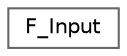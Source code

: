 digraph "类继承关系图"
{
 // LATEX_PDF_SIZE
  bgcolor="transparent";
  edge [fontname=Helvetica,fontsize=10,labelfontname=Helvetica,labelfontsize=10];
  node [fontname=Helvetica,fontsize=10,shape=box,height=0.2,width=0.4];
  rankdir="LR";
  Node0 [id="Node000000",label="F_Input",height=0.2,width=0.4,color="grey40", fillcolor="white", style="filled",URL="$class_f___input.html",tooltip="提供输入处理功能"];
}
